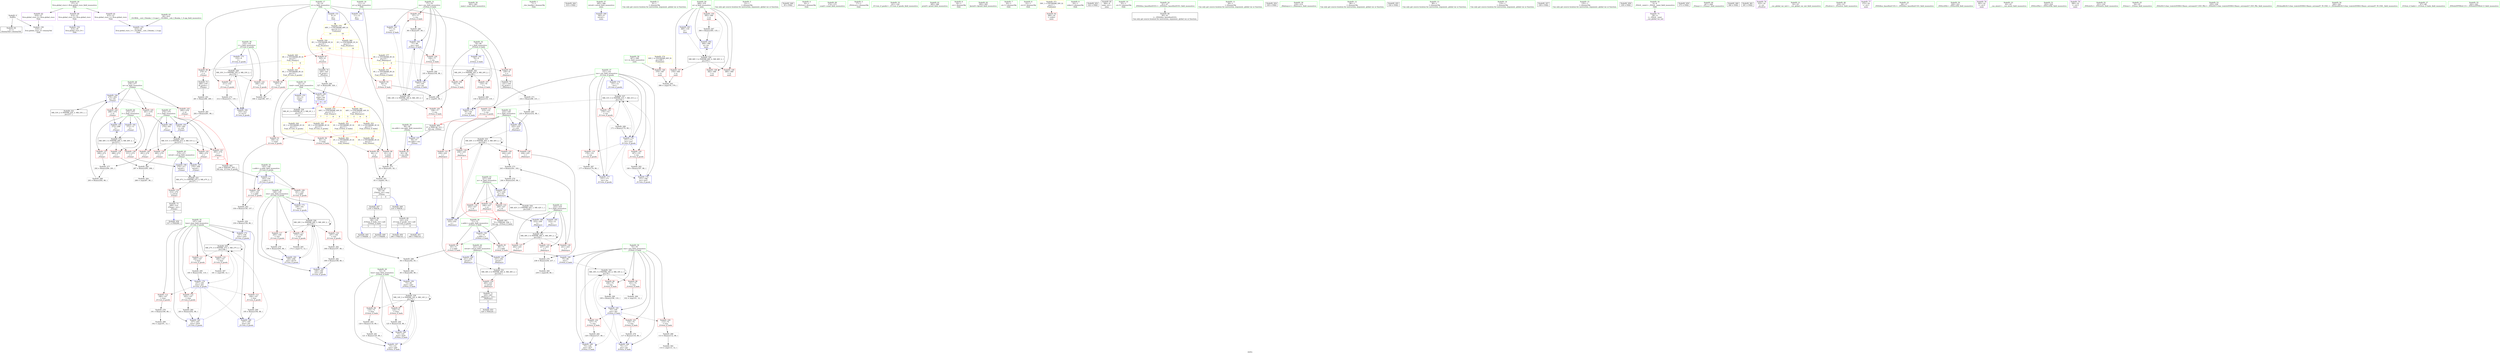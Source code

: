 digraph "SVFG" {
	label="SVFG";

	Node0x5645f9f86e80 [shape=record,color=grey,label="{NodeID: 0\nNullPtr}"];
	Node0x5645f9f86e80 -> Node0x5645f9f9e780[style=solid];
	Node0x5645f9f86e80 -> Node0x5645f9fa4440[style=solid];
	Node0x5645f9fbc140 [shape=record,color=yellow,style=double,label="{NodeID: 360\n2V_1 = ENCHI(MR_2V_0)\npts\{13 \}\nFun[_Z5solvev]|{<s0>11|<s1>14}}"];
	Node0x5645f9fbc140:s0 -> Node0x5645f9fc9df0[style=dashed,color=red];
	Node0x5645f9fbc140:s1 -> Node0x5645f9fc9310[style=dashed,color=red];
	Node0x5645f9fac500 [shape=record,color=grey,label="{NodeID: 277\n292 = Binary(290, 291, )\n}"];
	Node0x5645f9fac500 -> Node0x5645f9fab780[style=solid];
	Node0x5645f9fa0410 [shape=record,color=blue,label="{NodeID: 194\n276\<--293\nm\<--shr\n_Z3mayv\n}"];
	Node0x5645f9fa0410 -> Node0x5645f9fa38c0[style=dashed];
	Node0x5645f9fa0410 -> Node0x5645f9fa3990[style=dashed];
	Node0x5645f9fa0410 -> Node0x5645f9fa3a60[style=dashed];
	Node0x5645f9fa0410 -> Node0x5645f9fbfa50[style=dashed];
	Node0x5645f9f9d450 [shape=record,color=red,label="{NodeID: 111\n184\<--147\n\<--lose\n_Z11win_if_goodx\n}"];
	Node0x5645f9f9d450 -> Node0x5645f9faf010[style=solid];
	Node0x5645f9f9b750 [shape=record,color=green,label="{NodeID: 28\n71\<--72\nx.addr\<--x.addr_field_insensitive\n_Z10win_if_badx\n}"];
	Node0x5645f9f9b750 -> Node0x5645f9fa00d0[style=solid];
	Node0x5645f9f9b750 -> Node0x5645f9fa01a0[style=solid];
	Node0x5645f9f9b750 -> Node0x5645f9fa4610[style=solid];
	Node0x5645f9faff10 [shape=record,color=grey,label="{NodeID: 305\n174 = cmp(173, 12, )\n}"];
	Node0x5645f9fa3580 [shape=record,color=red,label="{NodeID: 139\n285\<--274\n\<--r\n_Z3mayv\n}"];
	Node0x5645f9fa3580 -> Node0x5645f9fa1a40[style=solid];
	Node0x5645f9f9e010 [shape=record,color=green,label="{NodeID: 56\n362\<--363\nmain\<--main_field_insensitive\n}"];
	Node0x5645f9fc3650 [shape=record,color=black,label="{NodeID: 333\nMR_40V_3 = PHI(MR_40V_4, MR_40V_2, )\npts\{226 \}\n}"];
	Node0x5645f9fc3650 -> Node0x5645f9fa2c90[style=dashed];
	Node0x5645f9fc3650 -> Node0x5645f9fa2d60[style=dashed];
	Node0x5645f9fc3650 -> Node0x5645f9fa2e30[style=dashed];
	Node0x5645f9fc3650 -> Node0x5645f9fa2f00[style=dashed];
	Node0x5645f9fc3650 -> Node0x5645f9fa5f40[style=dashed];
	Node0x5645f9fc3650 -> Node0x5645f9fc3650[style=dashed];
	Node0x5645f9fa4d60 [shape=record,color=blue,label="{NodeID: 167\n73\<--121\nlose\<--add\n_Z10win_if_badx\n}"];
	Node0x5645f9fa4d60 -> Node0x5645f9fc5450[style=dashed];
	Node0x5645f9f9f8b0 [shape=record,color=red,label="{NodeID: 84\n167\<--8\n\<--n\n_Z11win_if_goodx\n}"];
	Node0x5645f9f9f8b0 -> Node0x5645f9faf310[style=solid];
	Node0x5645f9f85c80 [shape=record,color=green,label="{NodeID: 1\n7\<--1\n__dso_handle\<--dummyObj\nGlob }"];
	Node0x5645f9c29d80 [shape=record,color=black,label="{NodeID: 444\n319 = PHI()\n}"];
	Node0x5645f9fac680 [shape=record,color=grey,label="{NodeID: 278\n191 = Binary(190, 86, )\n}"];
	Node0x5645f9fac680 -> Node0x5645f9faf610[style=solid];
	Node0x5645f9fa04e0 [shape=record,color=blue,label="{NodeID: 195\n272\<--298\nl\<--\n_Z3mayv\n}"];
	Node0x5645f9fa04e0 -> Node0x5645f9fbf050[style=dashed];
	Node0x5645f9f9d520 [shape=record,color=red,label="{NodeID: 112\n190\<--147\n\<--lose\n_Z11win_if_goodx\n}"];
	Node0x5645f9f9d520 -> Node0x5645f9fac680[style=solid];
	Node0x5645f9f9b820 [shape=record,color=green,label="{NodeID: 29\n73\<--74\nlose\<--lose_field_insensitive\n_Z10win_if_badx\n}"];
	Node0x5645f9f9b820 -> Node0x5645f9f9c820[style=solid];
	Node0x5645f9f9b820 -> Node0x5645f9f9c8f0[style=solid];
	Node0x5645f9f9b820 -> Node0x5645f9fa46e0[style=solid];
	Node0x5645f9f9b820 -> Node0x5645f9fa4d60[style=solid];
	Node0x5645f9f9b820 -> Node0x5645f9fa4e30[style=solid];
	Node0x5645f9fb0090 [shape=record,color=grey,label="{NodeID: 306\n102 = cmp(101, 12, )\n}"];
	Node0x5645f9fa3650 [shape=record,color=red,label="{NodeID: 140\n291\<--274\n\<--r\n_Z3mayv\n}"];
	Node0x5645f9fa3650 -> Node0x5645f9fac500[style=solid];
	Node0x5645f9f9e110 [shape=record,color=green,label="{NodeID: 57\n365\<--366\nretval\<--retval_field_insensitive\nmain\n}"];
	Node0x5645f9f9e110 -> Node0x5645f9fa08f0[style=solid];
	Node0x5645f9fc3b50 [shape=record,color=black,label="{NodeID: 334\nMR_42V_2 = PHI(MR_42V_3, MR_42V_1, )\npts\{228 \}\n}"];
	Node0x5645f9fc3b50 -> Node0x5645f9fa5da0[style=dashed];
	Node0x5645f9fa4e30 [shape=record,color=blue,label="{NodeID: 168\n73\<--125\nlose\<--shr6\n_Z10win_if_badx\n}"];
	Node0x5645f9fa4e30 -> Node0x5645f9fc5450[style=dashed];
	Node0x5645f9f9f980 [shape=record,color=red,label="{NodeID: 85\n230\<--8\n\<--n\n_Z6alwaysv\n}"];
	Node0x5645f9f9f980 -> Node0x5645f9f9ecc0[style=solid];
	Node0x5645f9f99a70 [shape=record,color=green,label="{NodeID: 2\n9\<--1\n\<--dummyObj\nCan only get source location for instruction, argument, global var or function.}"];
	Node0x5645f9fe5070 [shape=record,color=black,label="{NodeID: 445\n247 = PHI(69, )\n}"];
	Node0x5645f9fbc300 [shape=record,color=yellow,style=double,label="{NodeID: 362\n2V_1 = ENCHI(MR_2V_0)\npts\{13 \}\nFun[_Z3itmx]}"];
	Node0x5645f9fbc300 -> Node0x5645f9f9fbf0[style=dashed];
	Node0x5645f9fa12c0 [shape=record,color=grey,label="{NodeID: 279\n206 = Binary(205, 86, )\n}"];
	Node0x5645f9fa12c0 -> Node0x5645f9fa5a60[style=solid];
	Node0x5645f9fa05b0 [shape=record,color=blue,label="{NodeID: 196\n274\<--301\nr\<--\n_Z3mayv\n}"];
	Node0x5645f9fa05b0 -> Node0x5645f9fbf550[style=dashed];
	Node0x5645f9f9d5f0 [shape=record,color=red,label="{NodeID: 113\n194\<--147\n\<--lose\n_Z11win_if_goodx\n}"];
	Node0x5645f9f9d5f0 -> Node0x5645f9fab900[style=solid];
	Node0x5645f9f9b8f0 [shape=record,color=green,label="{NodeID: 30\n75\<--76\nwin\<--win_field_insensitive\n_Z10win_if_badx\n}"];
	Node0x5645f9f9b8f0 -> Node0x5645f9f9c9c0[style=solid];
	Node0x5645f9f9b8f0 -> Node0x5645f9f9ca90[style=solid];
	Node0x5645f9f9b8f0 -> Node0x5645f9f9cb60[style=solid];
	Node0x5645f9f9b8f0 -> Node0x5645f9f9cc30[style=solid];
	Node0x5645f9f9b8f0 -> Node0x5645f9f9cd00[style=solid];
	Node0x5645f9f9b8f0 -> Node0x5645f9fa47b0[style=solid];
	Node0x5645f9f9b8f0 -> Node0x5645f9fa4bc0[style=solid];
	Node0x5645f9f9b8f0 -> Node0x5645f9fa4c90[style=solid];
	Node0x5645f9f9b8f0 -> Node0x5645f9fa4f00[style=solid];
	Node0x5645f9fb0210 [shape=record,color=grey,label="{NodeID: 307\n181 = cmp(180, 12, )\n}"];
	Node0x5645f9fa3720 [shape=record,color=red,label="{NodeID: 141\n305\<--274\n\<--r\n_Z3mayv\n|{<s0>8}}"];
	Node0x5645f9fa3720:s0 -> Node0x5645f9fe62f0[style=solid,color=red];
	Node0x5645f9f9e1e0 [shape=record,color=green,label="{NodeID: 58\n367\<--368\ntc\<--tc_field_insensitive\nmain\n}"];
	Node0x5645f9f9e1e0 -> Node0x5645f9fa3b30[style=solid];
	Node0x5645f9fa4f00 [shape=record,color=blue,label="{NodeID: 169\n75\<--128\nwin\<--shr7\n_Z10win_if_badx\n}"];
	Node0x5645f9fa4f00 -> Node0x5645f9fc5950[style=dashed];
	Node0x5645f9f9fa50 [shape=record,color=red,label="{NodeID: 86\n279\<--8\n\<--n\n_Z3mayv\n}"];
	Node0x5645f9f9fa50 -> Node0x5645f9f9ee60[style=solid];
	Node0x5645f9f99b00 [shape=record,color=green,label="{NodeID: 3\n12\<--1\n\<--dummyObj\nCan only get source location for instruction, argument, global var or function.}"];
	Node0x5645f9fe5140 [shape=record,color=black,label="{NodeID: 446\n39 = PHI()\n}"];
	Node0x5645f9fbc410 [shape=record,color=yellow,style=double,label="{NodeID: 363\n4V_1 = ENCHI(MR_4V_0)\npts\{15 \}\nFun[_Z3itmx]}"];
	Node0x5645f9fbc410 -> Node0x5645f9f9fcc0[style=dashed];
	Node0x5645f9fa1440 [shape=record,color=grey,label="{NodeID: 280\n203 = Binary(202, 86, )\n}"];
	Node0x5645f9fa1440 -> Node0x5645f9fa5990[style=solid];
	Node0x5645f9fa0680 [shape=record,color=blue,label="{NodeID: 197\n270\<--308\nretval\<--\n_Z3mayv\n}"];
	Node0x5645f9fa0680 -> Node0x5645f9fbff50[style=dashed];
	Node0x5645f9f9d6c0 [shape=record,color=red,label="{NodeID: 114\n202\<--147\n\<--lose\n_Z11win_if_goodx\n}"];
	Node0x5645f9f9d6c0 -> Node0x5645f9fa1440[style=solid];
	Node0x5645f9f9b9c0 [shape=record,color=green,label="{NodeID: 31\n77\<--78\nres\<--res_field_insensitive\n_Z10win_if_badx\n}"];
	Node0x5645f9f9b9c0 -> Node0x5645f9f9cdd0[style=solid];
	Node0x5645f9f9b9c0 -> Node0x5645f9f9cea0[style=solid];
	Node0x5645f9f9b9c0 -> Node0x5645f9f9cf70[style=solid];
	Node0x5645f9f9b9c0 -> Node0x5645f9fa4880[style=solid];
	Node0x5645f9f9b9c0 -> Node0x5645f9fa4a20[style=solid];
	Node0x5645f9f9b9c0 -> Node0x5645f9fa4af0[style=solid];
	Node0x5645f9fa37f0 [shape=record,color=red,label="{NodeID: 142\n308\<--274\n\<--r\n_Z3mayv\n}"];
	Node0x5645f9fa37f0 -> Node0x5645f9fa0680[style=solid];
	Node0x5645f9f9e2b0 [shape=record,color=green,label="{NodeID: 59\n369\<--370\nq\<--q_field_insensitive\nmain\n}"];
	Node0x5645f9f9e2b0 -> Node0x5645f9fa3c00[style=solid];
	Node0x5645f9f9e2b0 -> Node0x5645f9fa3cd0[style=solid];
	Node0x5645f9f9e2b0 -> Node0x5645f9fa3da0[style=solid];
	Node0x5645f9f9e2b0 -> Node0x5645f9fa3e70[style=solid];
	Node0x5645f9f9e2b0 -> Node0x5645f9fa09c0[style=solid];
	Node0x5645f9f9e2b0 -> Node0x5645f9fa0a90[style=solid];
	Node0x5645f9fa4fd0 [shape=record,color=blue,label="{NodeID: 170\n79\<--134\ni\<--inc9\n_Z10win_if_badx\n}"];
	Node0x5645f9fa4fd0 -> Node0x5645f9fc6350[style=dashed];
	Node0x5645f9f9fb20 [shape=record,color=red,label="{NodeID: 87\n325\<--8\n\<--n\n_Z5solvev\n}"];
	Node0x5645f9f9fb20 -> Node0x5645f9f9f000[style=solid];
	Node0x5645f9f99b90 [shape=record,color=green,label="{NodeID: 4\n16\<--1\n_ZSt3cin\<--dummyObj\nGlob }"];
	Node0x5645f9fe5210 [shape=record,color=black,label="{NodeID: 447\n139 = PHI(56, )\n}"];
	Node0x5645f9fe5210 -> Node0x5645f9f9eb20[style=solid];
	Node0x5645f9fa15c0 [shape=record,color=grey,label="{NodeID: 281\n282 = Binary(281, 86, )\n}"];
	Node0x5645f9fa15c0 -> Node0x5645f9fa0340[style=solid];
	Node0x5645f9fa0750 [shape=record,color=blue,label="{NodeID: 198\n270\<--311\nretval\<--\n_Z3mayv\n}"];
	Node0x5645f9fa0750 -> Node0x5645f9fbff50[style=dashed];
	Node0x5645f9f9d790 [shape=record,color=red,label="{NodeID: 115\n173\<--149\n\<--win\n_Z11win_if_goodx\n}"];
	Node0x5645f9f9d790 -> Node0x5645f9faff10[style=solid];
	Node0x5645f9f9ba90 [shape=record,color=green,label="{NodeID: 32\n79\<--80\ni\<--i_field_insensitive\n_Z10win_if_badx\n}"];
	Node0x5645f9f9ba90 -> Node0x5645f9f9d040[style=solid];
	Node0x5645f9f9ba90 -> Node0x5645f9f9d110[style=solid];
	Node0x5645f9f9ba90 -> Node0x5645f9fa4950[style=solid];
	Node0x5645f9f9ba90 -> Node0x5645f9fa4fd0[style=solid];
	Node0x5645f9fa38c0 [shape=record,color=red,label="{NodeID: 143\n295\<--276\n\<--m\n_Z3mayv\n|{<s0>7}}"];
	Node0x5645f9fa38c0:s0 -> Node0x5645f9fe62f0[style=solid,color=red];
	Node0x5645f9f9e380 [shape=record,color=green,label="{NodeID: 60\n374\<--375\nscanf\<--scanf_field_insensitive\n}"];
	Node0x5645f9fa50a0 [shape=record,color=blue,label="{NodeID: 171\n145\<--144\nx.addr\<--x\n_Z11win_if_goodx\n}"];
	Node0x5645f9fa50a0 -> Node0x5645f9f9d1e0[style=dashed];
	Node0x5645f9fa50a0 -> Node0x5645f9f9d2b0[style=dashed];
	Node0x5645f9f9fbf0 [shape=record,color=red,label="{NodeID: 88\n64\<--11\n\<--p\n_Z3itmx\n}"];
	Node0x5645f9f9fbf0 -> Node0x5645f9faf910[style=solid];
	Node0x5645f9f99c20 [shape=record,color=green,label="{NodeID: 5\n17\<--1\n_ZSt4cout\<--dummyObj\nGlob }"];
	Node0x5645f9fe53a0 [shape=record,color=black,label="{NodeID: 448\n216 = PHI(56, )\n}"];
	Node0x5645f9fe53a0 -> Node0x5645f9f9ebf0[style=solid];
	Node0x5645f9fbc5d0 [shape=record,color=yellow,style=double,label="{NodeID: 365\n8V_1 = ENCHI(MR_8V_0)\npts\{10 \}\nFun[_Z3mayv]|{|<s1>7|<s2>8}}"];
	Node0x5645f9fbc5d0 -> Node0x5645f9f9fa50[style=dashed];
	Node0x5645f9fbc5d0:s1 -> Node0x5645f9fc6850[style=dashed,color=red];
	Node0x5645f9fbc5d0:s2 -> Node0x5645f9fc6850[style=dashed,color=red];
	Node0x5645f9fa1740 [shape=record,color=grey,label="{NodeID: 282\n199 = Binary(198, 86, )\n}"];
	Node0x5645f9fa1740 -> Node0x5645f9fa58c0[style=solid];
	Node0x5645f9fa0820 [shape=record,color=blue,label="{NodeID: 199\n14\<--327\ntotal\<--shl\n_Z5solvev\n|{<s0>11|<s1>14|<s2>19}}"];
	Node0x5645f9fa0820:s0 -> Node0x5645f9fc9df0[style=dashed,color=red];
	Node0x5645f9fa0820:s1 -> Node0x5645f9fc9310[style=dashed,color=red];
	Node0x5645f9fa0820:s2 -> Node0x5645f9fc2250[style=dashed,color=blue];
	Node0x5645f9fa22d0 [shape=record,color=red,label="{NodeID: 116\n197\<--149\n\<--win\n_Z11win_if_goodx\n}"];
	Node0x5645f9fa22d0 -> Node0x5645f9fa18c0[style=solid];
	Node0x5645f9f9bb60 [shape=record,color=green,label="{NodeID: 33\n141\<--142\n_Z11win_if_goodx\<--_Z11win_if_goodx_field_insensitive\n}"];
	Node0x5645f9fa3990 [shape=record,color=red,label="{NodeID: 144\n298\<--276\n\<--m\n_Z3mayv\n}"];
	Node0x5645f9fa3990 -> Node0x5645f9fa04e0[style=solid];
	Node0x5645f9f9e480 [shape=record,color=green,label="{NodeID: 61\n385\<--386\nprintf\<--printf_field_insensitive\n}"];
	Node0x5645f9fa5170 [shape=record,color=blue,label="{NodeID: 172\n147\<--159\nlose\<--sub1\n_Z11win_if_goodx\n}"];
	Node0x5645f9fa5170 -> Node0x5645f9fc0e50[style=dashed];
	Node0x5645f9f9fcc0 [shape=record,color=red,label="{NodeID: 89\n61\<--14\n\<--total\n_Z3itmx\n}"];
	Node0x5645f9f9fcc0 -> Node0x5645f9fac200[style=solid];
	Node0x5645f9f9a460 [shape=record,color=green,label="{NodeID: 6\n18\<--1\n.str\<--dummyObj\nGlob }"];
	Node0x5645f9fe54e0 [shape=record,color=black,label="{NodeID: 449\n257 = PHI(69, )\n}"];
	Node0x5645f9fa18c0 [shape=record,color=grey,label="{NodeID: 283\n198 = Binary(197, 86, )\n}"];
	Node0x5645f9fa18c0 -> Node0x5645f9fa1740[style=solid];
	Node0x5645f9fa08f0 [shape=record,color=blue,label="{NodeID: 200\n365\<--9\nretval\<--\nmain\n}"];
	Node0x5645f9fa23a0 [shape=record,color=red,label="{NodeID: 117\n205\<--149\n\<--win\n_Z11win_if_goodx\n}"];
	Node0x5645f9fa23a0 -> Node0x5645f9fa12c0[style=solid];
	Node0x5645f9f9bc60 [shape=record,color=green,label="{NodeID: 34\n145\<--146\nx.addr\<--x.addr_field_insensitive\n_Z11win_if_goodx\n}"];
	Node0x5645f9f9bc60 -> Node0x5645f9f9d1e0[style=solid];
	Node0x5645f9f9bc60 -> Node0x5645f9f9d2b0[style=solid];
	Node0x5645f9f9bc60 -> Node0x5645f9fa50a0[style=solid];
	Node0x5645f9fa3a60 [shape=record,color=red,label="{NodeID: 145\n301\<--276\n\<--m\n_Z3mayv\n}"];
	Node0x5645f9fa3a60 -> Node0x5645f9fa05b0[style=solid];
	Node0x5645f9f9e580 [shape=record,color=green,label="{NodeID: 62\n392\<--393\nfprintf\<--fprintf_field_insensitive\n}"];
	Node0x5645f9fc5450 [shape=record,color=black,label="{NodeID: 339\nMR_14V_3 = PHI(MR_14V_4, MR_14V_2, )\npts\{74 \}\n}"];
	Node0x5645f9fc5450 -> Node0x5645f9f9c820[style=dashed];
	Node0x5645f9fc5450 -> Node0x5645f9f9c8f0[style=dashed];
	Node0x5645f9fc5450 -> Node0x5645f9fa4d60[style=dashed];
	Node0x5645f9fc5450 -> Node0x5645f9fa4e30[style=dashed];
	Node0x5645f9fc5450 -> Node0x5645f9fc5450[style=dashed];
	Node0x5645f9fa5240 [shape=record,color=blue,label="{NodeID: 173\n149\<--161\nwin\<--\n_Z11win_if_goodx\n}"];
	Node0x5645f9fa5240 -> Node0x5645f9fc1350[style=dashed];
	Node0x5645f9f9fd90 [shape=record,color=red,label="{NodeID: 90\n82\<--14\n\<--total\n_Z10win_if_badx\n}"];
	Node0x5645f9f9fd90 -> Node0x5645f9fa2040[style=solid];
	Node0x5645f9f9a4f0 [shape=record,color=green,label="{NodeID: 7\n20\<--1\n.str.1\<--dummyObj\nGlob }"];
	Node0x5645f9fe55f0 [shape=record,color=black,label="{NodeID: 450\n296 = PHI(143, )\n}"];
	Node0x5645f9fa1a40 [shape=record,color=grey,label="{NodeID: 284\n287 = Binary(285, 286, )\n}"];
	Node0x5645f9fa1a40 -> Node0x5645f9fafd90[style=solid];
	Node0x5645f9fa09c0 [shape=record,color=blue,label="{NodeID: 201\n369\<--135\nq\<--\nmain\n}"];
	Node0x5645f9fa09c0 -> Node0x5645f9fc2750[style=dashed];
	Node0x5645f9fa2470 [shape=record,color=red,label="{NodeID: 118\n170\<--151\n\<--res\n_Z11win_if_goodx\n}"];
	Node0x5645f9fa2470 -> Node0x5645f9fa21c0[style=solid];
	Node0x5645f9f9bd30 [shape=record,color=green,label="{NodeID: 35\n147\<--148\nlose\<--lose_field_insensitive\n_Z11win_if_goodx\n}"];
	Node0x5645f9f9bd30 -> Node0x5645f9f9d380[style=solid];
	Node0x5645f9f9bd30 -> Node0x5645f9f9d450[style=solid];
	Node0x5645f9f9bd30 -> Node0x5645f9f9d520[style=solid];
	Node0x5645f9f9bd30 -> Node0x5645f9f9d5f0[style=solid];
	Node0x5645f9f9bd30 -> Node0x5645f9f9d6c0[style=solid];
	Node0x5645f9f9bd30 -> Node0x5645f9fa5170[style=solid];
	Node0x5645f9f9bd30 -> Node0x5645f9fa5650[style=solid];
	Node0x5645f9f9bd30 -> Node0x5645f9fa57f0[style=solid];
	Node0x5645f9f9bd30 -> Node0x5645f9fa5990[style=solid];
	Node0x5645f9fa3b30 [shape=record,color=red,label="{NodeID: 146\n379\<--367\n\<--tc\nmain\n}"];
	Node0x5645f9fa3b30 -> Node0x5645f9fafc10[style=solid];
	Node0x5645f9f9e680 [shape=record,color=green,label="{NodeID: 63\n29\<--410\n_GLOBAL__sub_I_Romka_1_0.cpp\<--_GLOBAL__sub_I_Romka_1_0.cpp_field_insensitive\n}"];
	Node0x5645f9f9e680 -> Node0x5645f9fa4340[style=solid];
	Node0x5645f9fc5950 [shape=record,color=black,label="{NodeID: 340\nMR_16V_3 = PHI(MR_16V_4, MR_16V_2, )\npts\{76 \}\n}"];
	Node0x5645f9fc5950 -> Node0x5645f9f9c9c0[style=dashed];
	Node0x5645f9fc5950 -> Node0x5645f9f9ca90[style=dashed];
	Node0x5645f9fc5950 -> Node0x5645f9fa4bc0[style=dashed];
	Node0x5645f9fc5950 -> Node0x5645f9fc5950[style=dashed];
	Node0x5645f9fa5310 [shape=record,color=blue,label="{NodeID: 174\n151\<--12\nres\<--\n_Z11win_if_goodx\n}"];
	Node0x5645f9fa5310 -> Node0x5645f9fc1850[style=dashed];
	Node0x5645f9f9fe60 [shape=record,color=red,label="{NodeID: 91\n156\<--14\n\<--total\n_Z11win_if_goodx\n}"];
	Node0x5645f9f9fe60 -> Node0x5645f9faae80[style=solid];
	Node0x5645f9f9a580 [shape=record,color=green,label="{NodeID: 8\n22\<--1\n.str.2\<--dummyObj\nGlob }"];
	Node0x5645f9fe5860 [shape=record,color=black,label="{NodeID: 451\n306 = PHI(143, )\n}"];
	Node0x5645f9fa1bc0 [shape=record,color=grey,label="{NodeID: 285\n233 = Binary(232, 86, )\n}"];
	Node0x5645f9fa1bc0 -> Node0x5645f9fa5cd0[style=solid];
	Node0x5645f9fa0a90 [shape=record,color=blue,label="{NodeID: 202\n369\<--396\nq\<--inc\nmain\n}"];
	Node0x5645f9fa0a90 -> Node0x5645f9fc2750[style=dashed];
	Node0x5645f9fa2540 [shape=record,color=red,label="{NodeID: 119\n176\<--151\n\<--res\n_Z11win_if_goodx\n}"];
	Node0x5645f9fa2540 -> Node0x5645f9fa1ec0[style=solid];
	Node0x5645f9f9be00 [shape=record,color=green,label="{NodeID: 36\n149\<--150\nwin\<--win_field_insensitive\n_Z11win_if_goodx\n}"];
	Node0x5645f9f9be00 -> Node0x5645f9f9d790[style=solid];
	Node0x5645f9f9be00 -> Node0x5645f9fa22d0[style=solid];
	Node0x5645f9f9be00 -> Node0x5645f9fa23a0[style=solid];
	Node0x5645f9f9be00 -> Node0x5645f9fa5240[style=solid];
	Node0x5645f9f9be00 -> Node0x5645f9fa58c0[style=solid];
	Node0x5645f9f9be00 -> Node0x5645f9fa5a60[style=solid];
	Node0x5645f9fa3c00 [shape=record,color=red,label="{NodeID: 147\n378\<--369\n\<--q\nmain\n}"];
	Node0x5645f9fa3c00 -> Node0x5645f9fafc10[style=solid];
	Node0x5645f9f9e780 [shape=record,color=black,label="{NodeID: 64\n2\<--3\ndummyVal\<--dummyVal\n}"];
	Node0x5645f9fc5e50 [shape=record,color=black,label="{NodeID: 341\nMR_18V_3 = PHI(MR_18V_6, MR_18V_2, )\npts\{78 \}\n}"];
	Node0x5645f9fc5e50 -> Node0x5645f9f9cdd0[style=dashed];
	Node0x5645f9fc5e50 -> Node0x5645f9f9cf70[style=dashed];
	Node0x5645f9fc5e50 -> Node0x5645f9fa4a20[style=dashed];
	Node0x5645f9fa53e0 [shape=record,color=blue,label="{NodeID: 175\n153\<--9\ni\<--\n_Z11win_if_goodx\n}"];
	Node0x5645f9fa53e0 -> Node0x5645f9fc1d50[style=dashed];
	Node0x5645f9f9ff30 [shape=record,color=red,label="{NodeID: 92\n388\<--24\n\<--stderr\nmain\n}"];
	Node0x5645f9f9a610 [shape=record,color=green,label="{NodeID: 9\n24\<--1\nstderr\<--dummyObj\nGlob }"];
	Node0x5645f9fe5930 [shape=record,color=black,label="{NodeID: 452\n322 = PHI()\n}"];
	Node0x5645f9fa1d40 [shape=record,color=grey,label="{NodeID: 286\n113 = Binary(112, 86, )\n}"];
	Node0x5645f9fa1d40 -> Node0x5645f9fafa90[style=solid];
	Node0x5645f9fa2610 [shape=record,color=red,label="{NodeID: 120\n187\<--151\n\<--res\n_Z11win_if_goodx\n}"];
	Node0x5645f9fa2610 -> Node0x5645f9faed10[style=solid];
	Node0x5645f9f9bed0 [shape=record,color=green,label="{NodeID: 37\n151\<--152\nres\<--res_field_insensitive\n_Z11win_if_goodx\n}"];
	Node0x5645f9f9bed0 -> Node0x5645f9fa2470[style=solid];
	Node0x5645f9f9bed0 -> Node0x5645f9fa2540[style=solid];
	Node0x5645f9f9bed0 -> Node0x5645f9fa2610[style=solid];
	Node0x5645f9f9bed0 -> Node0x5645f9fa26e0[style=solid];
	Node0x5645f9f9bed0 -> Node0x5645f9fa5310[style=solid];
	Node0x5645f9f9bed0 -> Node0x5645f9fa54b0[style=solid];
	Node0x5645f9f9bed0 -> Node0x5645f9fa5580[style=solid];
	Node0x5645f9f9bed0 -> Node0x5645f9fa5720[style=solid];
	Node0x5645f9fa3cd0 [shape=record,color=red,label="{NodeID: 148\n382\<--369\n\<--q\nmain\n}"];
	Node0x5645f9f9e880 [shape=record,color=black,label="{NodeID: 65\n364\<--9\nmain_ret\<--\nmain\n}"];
	Node0x5645f9fc6350 [shape=record,color=black,label="{NodeID: 342\nMR_20V_3 = PHI(MR_20V_4, MR_20V_2, )\npts\{80 \}\n}"];
	Node0x5645f9fc6350 -> Node0x5645f9f9d040[style=dashed];
	Node0x5645f9fc6350 -> Node0x5645f9f9d110[style=dashed];
	Node0x5645f9fc6350 -> Node0x5645f9fa4fd0[style=dashed];
	Node0x5645f9faaa00 [shape=record,color=grey,label="{NodeID: 259\n159 = Binary(158, 86, )\n}"];
	Node0x5645f9faaa00 -> Node0x5645f9fa5170[style=solid];
	Node0x5645f9fa54b0 [shape=record,color=blue,label="{NodeID: 176\n151\<--171\nres\<--mul\n_Z11win_if_goodx\n}"];
	Node0x5645f9fa54b0 -> Node0x5645f9fa2540[style=dashed];
	Node0x5645f9fa54b0 -> Node0x5645f9fa2610[style=dashed];
	Node0x5645f9fa54b0 -> Node0x5645f9fa5580[style=dashed];
	Node0x5645f9fa54b0 -> Node0x5645f9fa5720[style=dashed];
	Node0x5645f9fa54b0 -> Node0x5645f9fc1850[style=dashed];
	Node0x5645f9fa0000 [shape=record,color=red,label="{NodeID: 93\n62\<--58\n\<--res.addr\n_Z3itmx\n}"];
	Node0x5645f9fa0000 -> Node0x5645f9fac200[style=solid];
	Node0x5645f9f9a6a0 [shape=record,color=green,label="{NodeID: 10\n25\<--1\n.str.3\<--dummyObj\nGlob }"];
	Node0x5645f9fe5a00 [shape=record,color=black,label="{NodeID: 453\n329 = PHI(220, )\n}"];
	Node0x5645f9fc9310 [shape=record,color=yellow,style=double,label="{NodeID: 370\n44V_1 = ENCHI(MR_44V_0)\npts\{13 15 \}\nFun[_Z3mayv]|{<s0>7|<s1>7|<s2>8|<s3>8}}"];
	Node0x5645f9fc9310:s0 -> Node0x5645f9fc7370[style=dashed,color=red];
	Node0x5645f9fc9310:s1 -> Node0x5645f9fc7450[style=dashed,color=red];
	Node0x5645f9fc9310:s2 -> Node0x5645f9fc7370[style=dashed,color=red];
	Node0x5645f9fc9310:s3 -> Node0x5645f9fc7450[style=dashed,color=red];
	Node0x5645f9fa1ec0 [shape=record,color=grey,label="{NodeID: 287\n177 = Binary(176, 86, )\n}"];
	Node0x5645f9fa1ec0 -> Node0x5645f9fa5580[style=solid];
	Node0x5645f9fa26e0 [shape=record,color=red,label="{NodeID: 121\n215\<--151\n\<--res\n_Z11win_if_goodx\n|{<s0>4}}"];
	Node0x5645f9fa26e0:s0 -> Node0x5645f9fe6770[style=solid,color=red];
	Node0x5645f9f9bfa0 [shape=record,color=green,label="{NodeID: 38\n153\<--154\ni\<--i_field_insensitive\n_Z11win_if_goodx\n}"];
	Node0x5645f9f9bfa0 -> Node0x5645f9fa27b0[style=solid];
	Node0x5645f9f9bfa0 -> Node0x5645f9fa2880[style=solid];
	Node0x5645f9f9bfa0 -> Node0x5645f9fa53e0[style=solid];
	Node0x5645f9f9bfa0 -> Node0x5645f9fa5b30[style=solid];
	Node0x5645f9fa3da0 [shape=record,color=red,label="{NodeID: 149\n389\<--369\n\<--q\nmain\n}"];
	Node0x5645f9f9e950 [shape=record,color=black,label="{NodeID: 66\n40\<--41\n\<--_ZNSt8ios_base4InitD1Ev\nCan only get source location for instruction, argument, global var or function.}"];
	Node0x5645f9fc6850 [shape=record,color=yellow,style=double,label="{NodeID: 343\n8V_1 = ENCHI(MR_8V_0)\npts\{10 \}\nFun[_Z11win_if_goodx]}"];
	Node0x5645f9fc6850 -> Node0x5645f9f9f8b0[style=dashed];
	Node0x5645f9faab80 [shape=record,color=grey,label="{NodeID: 260\n327 = Binary(86, 326, )\n}"];
	Node0x5645f9faab80 -> Node0x5645f9fa0820[style=solid];
	Node0x5645f9fa5580 [shape=record,color=blue,label="{NodeID: 177\n151\<--177\nres\<--inc\n_Z11win_if_goodx\n}"];
	Node0x5645f9fa5580 -> Node0x5645f9fc1850[style=dashed];
	Node0x5645f9fa00d0 [shape=record,color=red,label="{NodeID: 94\n83\<--71\n\<--x.addr\n_Z10win_if_badx\n}"];
	Node0x5645f9fa00d0 -> Node0x5645f9fa2040[style=solid];
	Node0x5645f9f9a730 [shape=record,color=green,label="{NodeID: 11\n28\<--1\n\<--dummyObj\nCan only get source location for instruction, argument, global var or function.}"];
	Node0x5645f9fe5ba0 [shape=record,color=black,label="{NodeID: 454\n330 = PHI()\n}"];
	Node0x5645f9fc93f0 [shape=record,color=yellow,style=double,label="{NodeID: 371\n59V_1 = ENCHI(MR_59V_0)\npts\{1 \}\nFun[main]}"];
	Node0x5645f9fc93f0 -> Node0x5645f9f9ff30[style=dashed];
	Node0x5645f9fa2040 [shape=record,color=grey,label="{NodeID: 288\n84 = Binary(82, 83, )\n}"];
	Node0x5645f9fa2040 -> Node0x5645f9faeb90[style=solid];
	Node0x5645f9fa27b0 [shape=record,color=red,label="{NodeID: 122\n166\<--153\n\<--i\n_Z11win_if_goodx\n}"];
	Node0x5645f9fa27b0 -> Node0x5645f9faf310[style=solid];
	Node0x5645f9f9c070 [shape=record,color=green,label="{NodeID: 39\n218\<--219\n_Z6alwaysv\<--_Z6alwaysv_field_insensitive\n}"];
	Node0x5645f9fa3e70 [shape=record,color=red,label="{NodeID: 150\n395\<--369\n\<--q\nmain\n}"];
	Node0x5645f9fa3e70 -> Node0x5645f9fab600[style=solid];
	Node0x5645f9f9ea50 [shape=record,color=black,label="{NodeID: 67\n56\<--65\n_Z3itmx_ret\<--cmp\n_Z3itmx\n|{<s0>3|<s1>4}}"];
	Node0x5645f9f9ea50:s0 -> Node0x5645f9fe5210[style=solid,color=blue];
	Node0x5645f9f9ea50:s1 -> Node0x5645f9fe53a0[style=solid,color=blue];
	Node0x5645f9fc7370 [shape=record,color=yellow,style=double,label="{NodeID: 344\n2V_1 = ENCHI(MR_2V_0)\npts\{13 \}\nFun[_Z11win_if_goodx]|{<s0>4}}"];
	Node0x5645f9fc7370:s0 -> Node0x5645f9fbc300[style=dashed,color=red];
	Node0x5645f9faad00 [shape=record,color=grey,label="{NodeID: 261\n121 = Binary(120, 86, )\n}"];
	Node0x5645f9faad00 -> Node0x5645f9fa4d60[style=solid];
	Node0x5645f9fa5650 [shape=record,color=blue,label="{NodeID: 178\n147\<--185\nlose\<--dec\n_Z11win_if_goodx\n}"];
	Node0x5645f9fa5650 -> Node0x5645f9f9d520[style=dashed];
	Node0x5645f9fa5650 -> Node0x5645f9f9d5f0[style=dashed];
	Node0x5645f9fa5650 -> Node0x5645f9f9d6c0[style=dashed];
	Node0x5645f9fa5650 -> Node0x5645f9fa57f0[style=dashed];
	Node0x5645f9fa5650 -> Node0x5645f9fa5990[style=dashed];
	Node0x5645f9fa01a0 [shape=record,color=red,label="{NodeID: 95\n88\<--71\n\<--x.addr\n_Z10win_if_badx\n}"];
	Node0x5645f9fa01a0 -> Node0x5645f9fa47b0[style=solid];
	Node0x5645f9f9a7c0 [shape=record,color=green,label="{NodeID: 12\n86\<--1\n\<--dummyObj\nCan only get source location for instruction, argument, global var or function.}"];
	Node0x5645f9fe5c70 [shape=record,color=black,label="{NodeID: 455\n334 = PHI()\n}"];
	Node0x5645f9fa21c0 [shape=record,color=grey,label="{NodeID: 289\n171 = Binary(170, 99, )\n}"];
	Node0x5645f9fa21c0 -> Node0x5645f9fa54b0[style=solid];
	Node0x5645f9fa2880 [shape=record,color=red,label="{NodeID: 123\n211\<--153\n\<--i\n_Z11win_if_goodx\n}"];
	Node0x5645f9fa2880 -> Node0x5645f9fabd80[style=solid];
	Node0x5645f9f9c170 [shape=record,color=green,label="{NodeID: 40\n221\<--222\nretval\<--retval_field_insensitive\n_Z6alwaysv\n}"];
	Node0x5645f9f9c170 -> Node0x5645f9fa2950[style=solid];
	Node0x5645f9f9c170 -> Node0x5645f9fa6010[style=solid];
	Node0x5645f9f9c170 -> Node0x5645f9fa60e0[style=solid];
	Node0x5645f9fa3f40 [shape=record,color=blue,label="{NodeID: 151\n8\<--9\nn\<--\nGlob }"];
	Node0x5645f9fa3f40 -> Node0x5645f9fc9880[style=dashed];
	Node0x5645f9f9eb20 [shape=record,color=black,label="{NodeID: 68\n69\<--139\n_Z10win_if_badx_ret\<--call\n_Z10win_if_badx\n|{<s0>5|<s1>6}}"];
	Node0x5645f9f9eb20:s0 -> Node0x5645f9fe5070[style=solid,color=blue];
	Node0x5645f9f9eb20:s1 -> Node0x5645f9fe54e0[style=solid,color=blue];
	Node0x5645f9fc7450 [shape=record,color=yellow,style=double,label="{NodeID: 345\n4V_1 = ENCHI(MR_4V_0)\npts\{15 \}\nFun[_Z11win_if_goodx]|{|<s1>4}}"];
	Node0x5645f9fc7450 -> Node0x5645f9f9fe60[style=dashed];
	Node0x5645f9fc7450:s1 -> Node0x5645f9fbc410[style=dashed,color=red];
	Node0x5645f9faae80 [shape=record,color=grey,label="{NodeID: 262\n158 = Binary(156, 157, )\n}"];
	Node0x5645f9faae80 -> Node0x5645f9faaa00[style=solid];
	Node0x5645f9fa5720 [shape=record,color=blue,label="{NodeID: 179\n151\<--188\nres\<--inc5\n_Z11win_if_goodx\n}"];
	Node0x5645f9fa5720 -> Node0x5645f9fc1850[style=dashed];
	Node0x5645f9f9c820 [shape=record,color=red,label="{NodeID: 96\n119\<--73\n\<--lose\n_Z10win_if_badx\n}"];
	Node0x5645f9f9c820 -> Node0x5645f9fab000[style=solid];
	Node0x5645f9f9a880 [shape=record,color=green,label="{NodeID: 13\n99\<--1\n\<--dummyObj\nCan only get source location for instruction, argument, global var or function.}"];
	Node0x5645f9fe5d40 [shape=record,color=black,label="{NodeID: 456\n337 = PHI(269, )\n}"];
	Node0x5645f9fae890 [shape=record,color=grey,label="{NodeID: 290\n109 = Binary(108, 110, )\n}"];
	Node0x5645f9fae890 -> Node0x5645f9fa4bc0[style=solid];
	Node0x5645f9fa2950 [shape=record,color=red,label="{NodeID: 124\n265\<--221\n\<--retval\n_Z6alwaysv\n}"];
	Node0x5645f9fa2950 -> Node0x5645f9f9ed90[style=solid];
	Node0x5645f9f9c240 [shape=record,color=green,label="{NodeID: 41\n223\<--224\nl\<--l_field_insensitive\n_Z6alwaysv\n}"];
	Node0x5645f9f9c240 -> Node0x5645f9fa2a20[style=solid];
	Node0x5645f9f9c240 -> Node0x5645f9fa2af0[style=solid];
	Node0x5645f9f9c240 -> Node0x5645f9fa2bc0[style=solid];
	Node0x5645f9f9c240 -> Node0x5645f9fa5c00[style=solid];
	Node0x5645f9f9c240 -> Node0x5645f9fa5e70[style=solid];
	Node0x5645f9fa4040 [shape=record,color=blue,label="{NodeID: 152\n11\<--12\np\<--\nGlob }"];
	Node0x5645f9fa4040 -> Node0x5645f9fc9880[style=dashed];
	Node0x5645f9f9ebf0 [shape=record,color=black,label="{NodeID: 69\n143\<--216\n_Z11win_if_goodx_ret\<--call\n_Z11win_if_goodx\n|{<s0>7|<s1>8}}"];
	Node0x5645f9f9ebf0:s0 -> Node0x5645f9fe55f0[style=solid,color=blue];
	Node0x5645f9f9ebf0:s1 -> Node0x5645f9fe5860[style=solid,color=blue];
	Node0x5645f9fab000 [shape=record,color=grey,label="{NodeID: 263\n120 = Binary(119, 86, )\n}"];
	Node0x5645f9fab000 -> Node0x5645f9faad00[style=solid];
	Node0x5645f9fa57f0 [shape=record,color=blue,label="{NodeID: 180\n147\<--195\nlose\<--shr\n_Z11win_if_goodx\n}"];
	Node0x5645f9fa57f0 -> Node0x5645f9fc0e50[style=dashed];
	Node0x5645f9f9c8f0 [shape=record,color=red,label="{NodeID: 97\n124\<--73\n\<--lose\n_Z10win_if_badx\n}"];
	Node0x5645f9f9c8f0 -> Node0x5645f9fab180[style=solid];
	Node0x5645f9f9a980 [shape=record,color=green,label="{NodeID: 14\n110\<--1\n\<--dummyObj\nCan only get source location for instruction, argument, global var or function.}"];
	Node0x5645f9fe5ee0 [shape=record,color=black,label="{NodeID: 457\n338 = PHI()\n}"];
	Node0x5645f9fc96c0 [shape=record,color=yellow,style=double,label="{NodeID: 374\n64V_1 = ENCHI(MR_64V_0)\npts\{368 \}\nFun[main]}"];
	Node0x5645f9fc96c0 -> Node0x5645f9fa3b30[style=dashed];
	Node0x5645f9faea10 [shape=record,color=grey,label="{NodeID: 291\n281 = Binary(86, 280, )\n}"];
	Node0x5645f9faea10 -> Node0x5645f9fa15c0[style=solid];
	Node0x5645f9fa2a20 [shape=record,color=red,label="{NodeID: 125\n237\<--223\n\<--l\n_Z6alwaysv\n}"];
	Node0x5645f9fa2a20 -> Node0x5645f9faba80[style=solid];
	Node0x5645f9f9c310 [shape=record,color=green,label="{NodeID: 42\n225\<--226\nr\<--r_field_insensitive\n_Z6alwaysv\n}"];
	Node0x5645f9f9c310 -> Node0x5645f9fa2c90[style=solid];
	Node0x5645f9f9c310 -> Node0x5645f9fa2d60[style=solid];
	Node0x5645f9f9c310 -> Node0x5645f9fa2e30[style=solid];
	Node0x5645f9f9c310 -> Node0x5645f9fa2f00[style=solid];
	Node0x5645f9f9c310 -> Node0x5645f9fa5cd0[style=solid];
	Node0x5645f9f9c310 -> Node0x5645f9fa5f40[style=solid];
	Node0x5645f9fbf050 [shape=record,color=black,label="{NodeID: 319\nMR_49V_3 = PHI(MR_49V_5, MR_49V_2, )\npts\{273 \}\n}"];
	Node0x5645f9fbf050 -> Node0x5645f9fa3310[style=dashed];
	Node0x5645f9fbf050 -> Node0x5645f9fa33e0[style=dashed];
	Node0x5645f9fbf050 -> Node0x5645f9fa34b0[style=dashed];
	Node0x5645f9fbf050 -> Node0x5645f9fa04e0[style=dashed];
	Node0x5645f9fbf050 -> Node0x5645f9fbf050[style=dashed];
	Node0x5645f9fa4140 [shape=record,color=blue,label="{NodeID: 153\n14\<--12\ntotal\<--\nGlob }"];
	Node0x5645f9fa4140 -> Node0x5645f9fc2250[style=dashed];
	Node0x5645f9f9ecc0 [shape=record,color=black,label="{NodeID: 70\n231\<--230\nsh_prom\<--\n_Z6alwaysv\n}"];
	Node0x5645f9f9ecc0 -> Node0x5645f9fabc00[style=solid];
	Node0x5645f9fab180 [shape=record,color=grey,label="{NodeID: 264\n125 = Binary(124, 86, )\n}"];
	Node0x5645f9fab180 -> Node0x5645f9fa4e30[style=solid];
	Node0x5645f9fa58c0 [shape=record,color=blue,label="{NodeID: 181\n149\<--199\nwin\<--add\n_Z11win_if_goodx\n}"];
	Node0x5645f9fa58c0 -> Node0x5645f9fc1350[style=dashed];
	Node0x5645f9f9c9c0 [shape=record,color=red,label="{NodeID: 98\n101\<--75\n\<--win\n_Z10win_if_badx\n}"];
	Node0x5645f9f9c9c0 -> Node0x5645f9fb0090[style=solid];
	Node0x5645f9f9aa80 [shape=record,color=green,label="{NodeID: 15\n135\<--1\n\<--dummyObj\nCan only get source location for instruction, argument, global var or function.}"];
	Node0x5645f9fe5fb0 [shape=record,color=black,label="{NodeID: 458\n339 = PHI()\n}"];
	Node0x5645f9faeb90 [shape=record,color=grey,label="{NodeID: 292\n85 = Binary(84, 86, )\n}"];
	Node0x5645f9faeb90 -> Node0x5645f9fa46e0[style=solid];
	Node0x5645f9fa2af0 [shape=record,color=red,label="{NodeID: 126\n241\<--223\n\<--l\n_Z6alwaysv\n}"];
	Node0x5645f9fa2af0 -> Node0x5645f9fabf00[style=solid];
	Node0x5645f9f9c3e0 [shape=record,color=green,label="{NodeID: 43\n227\<--228\nm\<--m_field_insensitive\n_Z6alwaysv\n}"];
	Node0x5645f9f9c3e0 -> Node0x5645f9fa2fd0[style=solid];
	Node0x5645f9f9c3e0 -> Node0x5645f9fa30a0[style=solid];
	Node0x5645f9f9c3e0 -> Node0x5645f9fa3170[style=solid];
	Node0x5645f9f9c3e0 -> Node0x5645f9fa5da0[style=solid];
	Node0x5645f9fbf550 [shape=record,color=black,label="{NodeID: 320\nMR_51V_3 = PHI(MR_51V_4, MR_51V_2, )\npts\{275 \}\n}"];
	Node0x5645f9fbf550 -> Node0x5645f9fa3580[style=dashed];
	Node0x5645f9fbf550 -> Node0x5645f9fa3650[style=dashed];
	Node0x5645f9fbf550 -> Node0x5645f9fa3720[style=dashed];
	Node0x5645f9fbf550 -> Node0x5645f9fa37f0[style=dashed];
	Node0x5645f9fbf550 -> Node0x5645f9fa05b0[style=dashed];
	Node0x5645f9fbf550 -> Node0x5645f9fbf550[style=dashed];
	Node0x5645f9fa4240 [shape=record,color=blue,label="{NodeID: 154\n414\<--28\nllvm.global_ctors_0\<--\nGlob }"];
	Node0x5645f9f9ed90 [shape=record,color=black,label="{NodeID: 71\n220\<--265\n_Z6alwaysv_ret\<--\n_Z6alwaysv\n|{<s0>11}}"];
	Node0x5645f9f9ed90:s0 -> Node0x5645f9fe5a00[style=solid,color=blue];
	Node0x5645f9fab300 [shape=record,color=grey,label="{NodeID: 265\n128 = Binary(127, 86, )\n}"];
	Node0x5645f9fab300 -> Node0x5645f9fa4f00[style=solid];
	Node0x5645f9fa5990 [shape=record,color=blue,label="{NodeID: 182\n147\<--203\nlose\<--shr9\n_Z11win_if_goodx\n}"];
	Node0x5645f9fa5990 -> Node0x5645f9fc0e50[style=dashed];
	Node0x5645f9f9ca90 [shape=record,color=red,label="{NodeID: 99\n108\<--75\n\<--win\n_Z10win_if_badx\n}"];
	Node0x5645f9f9ca90 -> Node0x5645f9fae890[style=solid];
	Node0x5645f9f9ab80 [shape=record,color=green,label="{NodeID: 16\n4\<--6\n_ZStL8__ioinit\<--_ZStL8__ioinit_field_insensitive\nGlob }"];
	Node0x5645f9f9ab80 -> Node0x5645f9f9f0d0[style=solid];
	Node0x5645f9fe6080 [shape=record,color=black,label="{NodeID: 459\n373 = PHI()\n}"];
	Node0x5645f9fc9880 [shape=record,color=yellow,style=double,label="{NodeID: 376\n68V_1 = ENCHI(MR_68V_0)\npts\{10 13 \}\nFun[main]|{<s0>19|<s1>19}}"];
	Node0x5645f9fc9880:s0 -> Node0x5645f9fbc030[style=dashed,color=red];
	Node0x5645f9fc9880:s1 -> Node0x5645f9fbc140[style=dashed,color=red];
	Node0x5645f9faed10 [shape=record,color=grey,label="{NodeID: 293\n188 = Binary(187, 86, )\n}"];
	Node0x5645f9faed10 -> Node0x5645f9fa5720[style=solid];
	Node0x5645f9fa2bc0 [shape=record,color=red,label="{NodeID: 127\n262\<--223\n\<--l\n_Z6alwaysv\n}"];
	Node0x5645f9fa2bc0 -> Node0x5645f9fa60e0[style=solid];
	Node0x5645f9f9c4b0 [shape=record,color=green,label="{NodeID: 44\n267\<--268\n_Z3mayv\<--_Z3mayv_field_insensitive\n}"];
	Node0x5645f9fbfa50 [shape=record,color=black,label="{NodeID: 321\nMR_53V_2 = PHI(MR_53V_3, MR_53V_1, )\npts\{277 \}\n}"];
	Node0x5645f9fbfa50 -> Node0x5645f9fa0410[style=dashed];
	Node0x5645f9fa4340 [shape=record,color=blue,label="{NodeID: 155\n415\<--29\nllvm.global_ctors_1\<--_GLOBAL__sub_I_Romka_1_0.cpp\nGlob }"];
	Node0x5645f9f9ee60 [shape=record,color=black,label="{NodeID: 72\n280\<--279\nsh_prom\<--\n_Z3mayv\n}"];
	Node0x5645f9f9ee60 -> Node0x5645f9faea10[style=solid];
	Node0x5645f9fab480 [shape=record,color=grey,label="{NodeID: 266\n134 = Binary(133, 135, )\n}"];
	Node0x5645f9fab480 -> Node0x5645f9fa4fd0[style=solid];
	Node0x5645f9fa5a60 [shape=record,color=blue,label="{NodeID: 183\n149\<--206\nwin\<--shr10\n_Z11win_if_goodx\n}"];
	Node0x5645f9fa5a60 -> Node0x5645f9fc1350[style=dashed];
	Node0x5645f9f9cb60 [shape=record,color=red,label="{NodeID: 100\n112\<--75\n\<--win\n_Z10win_if_badx\n}"];
	Node0x5645f9f9cb60 -> Node0x5645f9fa1d40[style=solid];
	Node0x5645f9f9ac80 [shape=record,color=green,label="{NodeID: 17\n8\<--10\nn\<--n_field_insensitive\nGlob }"];
	Node0x5645f9f9ac80 -> Node0x5645f9f9f7e0[style=solid];
	Node0x5645f9f9ac80 -> Node0x5645f9f9f8b0[style=solid];
	Node0x5645f9f9ac80 -> Node0x5645f9f9f980[style=solid];
	Node0x5645f9f9ac80 -> Node0x5645f9f9fa50[style=solid];
	Node0x5645f9f9ac80 -> Node0x5645f9f9fb20[style=solid];
	Node0x5645f9f9ac80 -> Node0x5645f9fa3f40[style=solid];
	Node0x5645f9fe6150 [shape=record,color=black,label="{NodeID: 460\n384 = PHI()\n}"];
	Node0x5645f9fc9960 [shape=record,color=yellow,style=double,label="{NodeID: 377\n8V_1 = ENCHI(MR_8V_0)\npts\{10 \}\nFun[_Z6alwaysv]|{|<s1>5|<s2>6}}"];
	Node0x5645f9fc9960 -> Node0x5645f9f9f980[style=dashed];
	Node0x5645f9fc9960:s1 -> Node0x5645f9fc7990[style=dashed,color=red];
	Node0x5645f9fc9960:s2 -> Node0x5645f9fc7990[style=dashed,color=red];
	Node0x5645f9faee90 [shape=record,color=grey,label="{NodeID: 294\n105 = Binary(104, 86, )\n}"];
	Node0x5645f9faee90 -> Node0x5645f9fa4af0[style=solid];
	Node0x5645f9fa2c90 [shape=record,color=red,label="{NodeID: 128\n236\<--225\n\<--r\n_Z6alwaysv\n}"];
	Node0x5645f9fa2c90 -> Node0x5645f9faba80[style=solid];
	Node0x5645f9f9c5b0 [shape=record,color=green,label="{NodeID: 45\n270\<--271\nretval\<--retval_field_insensitive\n_Z3mayv\n}"];
	Node0x5645f9f9c5b0 -> Node0x5645f9fa3240[style=solid];
	Node0x5645f9f9c5b0 -> Node0x5645f9fa0680[style=solid];
	Node0x5645f9f9c5b0 -> Node0x5645f9fa0750[style=solid];
	Node0x5645f9fbff50 [shape=record,color=black,label="{NodeID: 322\nMR_47V_3 = PHI(MR_47V_4, MR_47V_2, )\npts\{271 \}\n}"];
	Node0x5645f9fbff50 -> Node0x5645f9fa3240[style=dashed];
	Node0x5645f9fa4440 [shape=record,color=blue, style = dotted,label="{NodeID: 156\n416\<--3\nllvm.global_ctors_2\<--dummyVal\nGlob }"];
	Node0x5645f9f9ef30 [shape=record,color=black,label="{NodeID: 73\n269\<--314\n_Z3mayv_ret\<--\n_Z3mayv\n|{<s0>14}}"];
	Node0x5645f9f9ef30:s0 -> Node0x5645f9fe5d40[style=solid,color=blue];
	Node0x5645f9fab600 [shape=record,color=grey,label="{NodeID: 267\n396 = Binary(395, 135, )\n}"];
	Node0x5645f9fab600 -> Node0x5645f9fa0a90[style=solid];
	Node0x5645f9fa5b30 [shape=record,color=blue,label="{NodeID: 184\n153\<--212\ni\<--inc13\n_Z11win_if_goodx\n}"];
	Node0x5645f9fa5b30 -> Node0x5645f9fc1d50[style=dashed];
	Node0x5645f9f9cc30 [shape=record,color=red,label="{NodeID: 101\n116\<--75\n\<--win\n_Z10win_if_badx\n}"];
	Node0x5645f9f9cc30 -> Node0x5645f9fac380[style=solid];
	Node0x5645f9f9ad80 [shape=record,color=green,label="{NodeID: 18\n11\<--13\np\<--p_field_insensitive\nGlob }"];
	Node0x5645f9f9ad80 -> Node0x5645f9f9fbf0[style=solid];
	Node0x5645f9f9ad80 -> Node0x5645f9fa4040[style=solid];
	Node0x5645f9fe6220 [shape=record,color=black,label="{NodeID: 461\n391 = PHI()\n}"];
	Node0x5645f9faf010 [shape=record,color=grey,label="{NodeID: 295\n185 = Binary(184, 110, )\n}"];
	Node0x5645f9faf010 -> Node0x5645f9fa5650[style=solid];
	Node0x5645f9fa2d60 [shape=record,color=red,label="{NodeID: 129\n242\<--225\n\<--r\n_Z6alwaysv\n}"];
	Node0x5645f9fa2d60 -> Node0x5645f9fabf00[style=solid];
	Node0x5645f9f9c680 [shape=record,color=green,label="{NodeID: 46\n272\<--273\nl\<--l_field_insensitive\n_Z3mayv\n}"];
	Node0x5645f9f9c680 -> Node0x5645f9fa3310[style=solid];
	Node0x5645f9f9c680 -> Node0x5645f9fa33e0[style=solid];
	Node0x5645f9f9c680 -> Node0x5645f9fa34b0[style=solid];
	Node0x5645f9f9c680 -> Node0x5645f9fa0270[style=solid];
	Node0x5645f9f9c680 -> Node0x5645f9fa04e0[style=solid];
	Node0x5645f9fa4540 [shape=record,color=blue,label="{NodeID: 157\n58\<--57\nres.addr\<--res\n_Z3itmx\n}"];
	Node0x5645f9fa4540 -> Node0x5645f9fa0000[style=dashed];
	Node0x5645f9f9f000 [shape=record,color=black,label="{NodeID: 74\n326\<--325\nsh_prom\<--\n_Z5solvev\n}"];
	Node0x5645f9f9f000 -> Node0x5645f9faab80[style=solid];
	Node0x5645f9fc7990 [shape=record,color=yellow,style=double,label="{NodeID: 351\n8V_1 = ENCHI(MR_8V_0)\npts\{10 \}\nFun[_Z10win_if_badx]}"];
	Node0x5645f9fc7990 -> Node0x5645f9f9f7e0[style=dashed];
	Node0x5645f9fab780 [shape=record,color=grey,label="{NodeID: 268\n293 = Binary(292, 86, )\n}"];
	Node0x5645f9fab780 -> Node0x5645f9fa0410[style=solid];
	Node0x5645f9fa5c00 [shape=record,color=blue,label="{NodeID: 185\n223\<--12\nl\<--\n_Z6alwaysv\n}"];
	Node0x5645f9fa5c00 -> Node0x5645f9fc3150[style=dashed];
	Node0x5645f9f9cd00 [shape=record,color=red,label="{NodeID: 102\n127\<--75\n\<--win\n_Z10win_if_badx\n}"];
	Node0x5645f9f9cd00 -> Node0x5645f9fab300[style=solid];
	Node0x5645f9f9ae80 [shape=record,color=green,label="{NodeID: 19\n14\<--15\ntotal\<--total_field_insensitive\nGlob }"];
	Node0x5645f9f9ae80 -> Node0x5645f9f9fcc0[style=solid];
	Node0x5645f9f9ae80 -> Node0x5645f9f9fd90[style=solid];
	Node0x5645f9f9ae80 -> Node0x5645f9f9fe60[style=solid];
	Node0x5645f9f9ae80 -> Node0x5645f9fa4140[style=solid];
	Node0x5645f9f9ae80 -> Node0x5645f9fa0820[style=solid];
	Node0x5645f9fe62f0 [shape=record,color=black,label="{NodeID: 462\n144 = PHI(295, 305, )\n0th arg _Z11win_if_goodx }"];
	Node0x5645f9fe62f0 -> Node0x5645f9fa50a0[style=solid];
	Node0x5645f9faf190 [shape=record,color=grey,label="{NodeID: 296\n98 = Binary(97, 99, )\n}"];
	Node0x5645f9faf190 -> Node0x5645f9fa4a20[style=solid];
	Node0x5645f9fa2e30 [shape=record,color=red,label="{NodeID: 130\n256\<--225\n\<--r\n_Z6alwaysv\n|{<s0>6}}"];
	Node0x5645f9fa2e30:s0 -> Node0x5645f9fe65f0[style=solid,color=red];
	Node0x5645f9f9c750 [shape=record,color=green,label="{NodeID: 47\n274\<--275\nr\<--r_field_insensitive\n_Z3mayv\n}"];
	Node0x5645f9f9c750 -> Node0x5645f9fa3580[style=solid];
	Node0x5645f9f9c750 -> Node0x5645f9fa3650[style=solid];
	Node0x5645f9f9c750 -> Node0x5645f9fa3720[style=solid];
	Node0x5645f9f9c750 -> Node0x5645f9fa37f0[style=solid];
	Node0x5645f9f9c750 -> Node0x5645f9fa0340[style=solid];
	Node0x5645f9f9c750 -> Node0x5645f9fa05b0[style=solid];
	Node0x5645f9fa4610 [shape=record,color=blue,label="{NodeID: 158\n71\<--70\nx.addr\<--x\n_Z10win_if_badx\n}"];
	Node0x5645f9fa4610 -> Node0x5645f9fa00d0[style=dashed];
	Node0x5645f9fa4610 -> Node0x5645f9fa01a0[style=dashed];
	Node0x5645f9f9f0d0 [shape=record,color=purple,label="{NodeID: 75\n38\<--4\n\<--_ZStL8__ioinit\n__cxx_global_var_init\n}"];
	Node0x5645f9fc7aa0 [shape=record,color=yellow,style=double,label="{NodeID: 352\n2V_1 = ENCHI(MR_2V_0)\npts\{13 \}\nFun[_Z10win_if_badx]|{<s0>3}}"];
	Node0x5645f9fc7aa0:s0 -> Node0x5645f9fbc300[style=dashed,color=red];
	Node0x5645f9fab900 [shape=record,color=grey,label="{NodeID: 269\n195 = Binary(194, 86, )\n}"];
	Node0x5645f9fab900 -> Node0x5645f9fa57f0[style=solid];
	Node0x5645f9fa5cd0 [shape=record,color=blue,label="{NodeID: 186\n225\<--233\nr\<--sub\n_Z6alwaysv\n}"];
	Node0x5645f9fa5cd0 -> Node0x5645f9fc3650[style=dashed];
	Node0x5645f9f9cdd0 [shape=record,color=red,label="{NodeID: 103\n97\<--77\n\<--res\n_Z10win_if_badx\n}"];
	Node0x5645f9f9cdd0 -> Node0x5645f9faf190[style=solid];
	Node0x5645f9f9af80 [shape=record,color=green,label="{NodeID: 20\n27\<--31\nllvm.global_ctors\<--llvm.global_ctors_field_insensitive\nGlob }"];
	Node0x5645f9f9af80 -> Node0x5645f9f9f4e0[style=solid];
	Node0x5645f9f9af80 -> Node0x5645f9f9f5e0[style=solid];
	Node0x5645f9f9af80 -> Node0x5645f9f9f6e0[style=solid];
	Node0x5645f9fe65f0 [shape=record,color=black,label="{NodeID: 463\n70 = PHI(246, 256, )\n0th arg _Z10win_if_badx }"];
	Node0x5645f9fe65f0 -> Node0x5645f9fa4610[style=solid];
	Node0x5645f9faf310 [shape=record,color=grey,label="{NodeID: 297\n168 = cmp(166, 167, )\n}"];
	Node0x5645f9fa2f00 [shape=record,color=red,label="{NodeID: 131\n259\<--225\n\<--r\n_Z6alwaysv\n}"];
	Node0x5645f9fa2f00 -> Node0x5645f9fa6010[style=solid];
	Node0x5645f9f9d840 [shape=record,color=green,label="{NodeID: 48\n276\<--277\nm\<--m_field_insensitive\n_Z3mayv\n}"];
	Node0x5645f9f9d840 -> Node0x5645f9fa38c0[style=solid];
	Node0x5645f9f9d840 -> Node0x5645f9fa3990[style=solid];
	Node0x5645f9f9d840 -> Node0x5645f9fa3a60[style=solid];
	Node0x5645f9f9d840 -> Node0x5645f9fa0410[style=solid];
	Node0x5645f9fc0e50 [shape=record,color=black,label="{NodeID: 325\nMR_27V_3 = PHI(MR_27V_5, MR_27V_2, )\npts\{148 \}\n}"];
	Node0x5645f9fc0e50 -> Node0x5645f9f9d380[style=dashed];
	Node0x5645f9fc0e50 -> Node0x5645f9f9d450[style=dashed];
	Node0x5645f9fc0e50 -> Node0x5645f9fa5650[style=dashed];
	Node0x5645f9fc0e50 -> Node0x5645f9fc0e50[style=dashed];
	Node0x5645f9fa46e0 [shape=record,color=blue,label="{NodeID: 159\n73\<--85\nlose\<--sub1\n_Z10win_if_badx\n}"];
	Node0x5645f9fa46e0 -> Node0x5645f9fc5450[style=dashed];
	Node0x5645f9f9f1a0 [shape=record,color=purple,label="{NodeID: 76\n333\<--18\n\<--.str\n_Z5solvev\n}"];
	Node0x5645f9fc7b80 [shape=record,color=yellow,style=double,label="{NodeID: 353\n4V_1 = ENCHI(MR_4V_0)\npts\{15 \}\nFun[_Z10win_if_badx]|{|<s1>3}}"];
	Node0x5645f9fc7b80 -> Node0x5645f9f9fd90[style=dashed];
	Node0x5645f9fc7b80:s1 -> Node0x5645f9fbc410[style=dashed,color=red];
	Node0x5645f9faba80 [shape=record,color=grey,label="{NodeID: 270\n238 = Binary(236, 237, )\n}"];
	Node0x5645f9faba80 -> Node0x5645f9faf790[style=solid];
	Node0x5645f9fa5da0 [shape=record,color=blue,label="{NodeID: 187\n227\<--244\nm\<--shr\n_Z6alwaysv\n}"];
	Node0x5645f9fa5da0 -> Node0x5645f9fa2fd0[style=dashed];
	Node0x5645f9fa5da0 -> Node0x5645f9fa30a0[style=dashed];
	Node0x5645f9fa5da0 -> Node0x5645f9fa3170[style=dashed];
	Node0x5645f9fa5da0 -> Node0x5645f9fc3b50[style=dashed];
	Node0x5645f9f9cea0 [shape=record,color=red,label="{NodeID: 104\n104\<--77\n\<--res\n_Z10win_if_badx\n}"];
	Node0x5645f9f9cea0 -> Node0x5645f9faee90[style=solid];
	Node0x5645f9f9b080 [shape=record,color=green,label="{NodeID: 21\n32\<--33\n__cxx_global_var_init\<--__cxx_global_var_init_field_insensitive\n}"];
	Node0x5645f9fe6770 [shape=record,color=black,label="{NodeID: 464\n57 = PHI(138, 215, )\n0th arg _Z3itmx }"];
	Node0x5645f9fe6770 -> Node0x5645f9fa4540[style=solid];
	Node0x5645f9faf490 [shape=record,color=grey,label="{NodeID: 298\n95 = cmp(93, 94, )\n}"];
	Node0x5645f9fa2fd0 [shape=record,color=red,label="{NodeID: 132\n246\<--227\n\<--m\n_Z6alwaysv\n|{<s0>5}}"];
	Node0x5645f9fa2fd0:s0 -> Node0x5645f9fe65f0[style=solid,color=red];
	Node0x5645f9f9d910 [shape=record,color=green,label="{NodeID: 49\n316\<--317\n_Z5solvev\<--_Z5solvev_field_insensitive\n}"];
	Node0x5645f9fc1350 [shape=record,color=black,label="{NodeID: 326\nMR_29V_3 = PHI(MR_29V_5, MR_29V_2, )\npts\{150 \}\n}"];
	Node0x5645f9fc1350 -> Node0x5645f9f9d790[style=dashed];
	Node0x5645f9fc1350 -> Node0x5645f9fa22d0[style=dashed];
	Node0x5645f9fc1350 -> Node0x5645f9fa23a0[style=dashed];
	Node0x5645f9fc1350 -> Node0x5645f9fa58c0[style=dashed];
	Node0x5645f9fc1350 -> Node0x5645f9fa5a60[style=dashed];
	Node0x5645f9fc1350 -> Node0x5645f9fc1350[style=dashed];
	Node0x5645f9fa47b0 [shape=record,color=blue,label="{NodeID: 160\n75\<--88\nwin\<--\n_Z10win_if_badx\n}"];
	Node0x5645f9fa47b0 -> Node0x5645f9fc5950[style=dashed];
	Node0x5645f9f9f270 [shape=record,color=purple,label="{NodeID: 77\n372\<--20\n\<--.str.1\nmain\n}"];
	Node0x5645f9fabc00 [shape=record,color=grey,label="{NodeID: 271\n232 = Binary(86, 231, )\n}"];
	Node0x5645f9fabc00 -> Node0x5645f9fa1bc0[style=solid];
	Node0x5645f9fa5e70 [shape=record,color=blue,label="{NodeID: 188\n223\<--249\nl\<--\n_Z6alwaysv\n}"];
	Node0x5645f9fa5e70 -> Node0x5645f9fc3150[style=dashed];
	Node0x5645f9f9cf70 [shape=record,color=red,label="{NodeID: 105\n138\<--77\n\<--res\n_Z10win_if_badx\n|{<s0>3}}"];
	Node0x5645f9f9cf70:s0 -> Node0x5645f9fe6770[style=solid,color=red];
	Node0x5645f9f9b180 [shape=record,color=green,label="{NodeID: 22\n36\<--37\n_ZNSt8ios_base4InitC1Ev\<--_ZNSt8ios_base4InitC1Ev_field_insensitive\n}"];
	Node0x5645f9fc9df0 [shape=record,color=yellow,style=double,label="{NodeID: 382\n44V_1 = ENCHI(MR_44V_0)\npts\{13 15 \}\nFun[_Z6alwaysv]|{<s0>5|<s1>5|<s2>6|<s3>6}}"];
	Node0x5645f9fc9df0:s0 -> Node0x5645f9fc7aa0[style=dashed,color=red];
	Node0x5645f9fc9df0:s1 -> Node0x5645f9fc7b80[style=dashed,color=red];
	Node0x5645f9fc9df0:s2 -> Node0x5645f9fc7aa0[style=dashed,color=red];
	Node0x5645f9fc9df0:s3 -> Node0x5645f9fc7b80[style=dashed,color=red];
	Node0x5645f9faf610 [shape=record,color=grey,label="{NodeID: 299\n192 = cmp(191, 12, )\n}"];
	Node0x5645f9fa30a0 [shape=record,color=red,label="{NodeID: 133\n249\<--227\n\<--m\n_Z6alwaysv\n}"];
	Node0x5645f9fa30a0 -> Node0x5645f9fa5e70[style=solid];
	Node0x5645f9f9da10 [shape=record,color=green,label="{NodeID: 50\n320\<--321\n_ZNSirsERi\<--_ZNSirsERi_field_insensitive\n}"];
	Node0x5645f9fc1850 [shape=record,color=black,label="{NodeID: 327\nMR_31V_3 = PHI(MR_31V_7, MR_31V_2, )\npts\{152 \}\n}"];
	Node0x5645f9fc1850 -> Node0x5645f9fa2470[style=dashed];
	Node0x5645f9fc1850 -> Node0x5645f9fa26e0[style=dashed];
	Node0x5645f9fc1850 -> Node0x5645f9fa54b0[style=dashed];
	Node0x5645f9fa4880 [shape=record,color=blue,label="{NodeID: 161\n77\<--12\nres\<--\n_Z10win_if_badx\n}"];
	Node0x5645f9fa4880 -> Node0x5645f9fc5e50[style=dashed];
	Node0x5645f9f9f340 [shape=record,color=purple,label="{NodeID: 78\n383\<--22\n\<--.str.2\nmain\n}"];
	Node0x5645f9fabd80 [shape=record,color=grey,label="{NodeID: 272\n212 = Binary(211, 135, )\n}"];
	Node0x5645f9fabd80 -> Node0x5645f9fa5b30[style=solid];
	Node0x5645f9fa5f40 [shape=record,color=blue,label="{NodeID: 189\n225\<--252\nr\<--\n_Z6alwaysv\n}"];
	Node0x5645f9fa5f40 -> Node0x5645f9fc3650[style=dashed];
	Node0x5645f9f9d040 [shape=record,color=red,label="{NodeID: 106\n93\<--79\n\<--i\n_Z10win_if_badx\n}"];
	Node0x5645f9f9d040 -> Node0x5645f9faf490[style=solid];
	Node0x5645f9f9b280 [shape=record,color=green,label="{NodeID: 23\n42\<--43\n__cxa_atexit\<--__cxa_atexit_field_insensitive\n}"];
	Node0x5645f9faf790 [shape=record,color=grey,label="{NodeID: 300\n239 = cmp(238, 86, )\n}"];
	Node0x5645f9fa3170 [shape=record,color=red,label="{NodeID: 134\n252\<--227\n\<--m\n_Z6alwaysv\n}"];
	Node0x5645f9fa3170 -> Node0x5645f9fa5f40[style=solid];
	Node0x5645f9f9db10 [shape=record,color=green,label="{NodeID: 51\n323\<--324\n_ZNSirsERx\<--_ZNSirsERx_field_insensitive\n}"];
	Node0x5645f9fc1d50 [shape=record,color=black,label="{NodeID: 328\nMR_33V_3 = PHI(MR_33V_4, MR_33V_2, )\npts\{154 \}\n}"];
	Node0x5645f9fc1d50 -> Node0x5645f9fa27b0[style=dashed];
	Node0x5645f9fc1d50 -> Node0x5645f9fa2880[style=dashed];
	Node0x5645f9fc1d50 -> Node0x5645f9fa5b30[style=dashed];
	Node0x5645f9fa4950 [shape=record,color=blue,label="{NodeID: 162\n79\<--9\ni\<--\n_Z10win_if_badx\n}"];
	Node0x5645f9fa4950 -> Node0x5645f9fc6350[style=dashed];
	Node0x5645f9f9f410 [shape=record,color=purple,label="{NodeID: 79\n390\<--25\n\<--.str.3\nmain\n}"];
	Node0x5645f9fabf00 [shape=record,color=grey,label="{NodeID: 273\n243 = Binary(241, 242, )\n}"];
	Node0x5645f9fabf00 -> Node0x5645f9fac080[style=solid];
	Node0x5645f9fa6010 [shape=record,color=blue,label="{NodeID: 190\n221\<--259\nretval\<--\n_Z6alwaysv\n}"];
	Node0x5645f9fa6010 -> Node0x5645f9fc2c50[style=dashed];
	Node0x5645f9f9d110 [shape=record,color=red,label="{NodeID: 107\n133\<--79\n\<--i\n_Z10win_if_badx\n}"];
	Node0x5645f9f9d110 -> Node0x5645f9fab480[style=solid];
	Node0x5645f9f9b380 [shape=record,color=green,label="{NodeID: 24\n41\<--47\n_ZNSt8ios_base4InitD1Ev\<--_ZNSt8ios_base4InitD1Ev_field_insensitive\n}"];
	Node0x5645f9f9b380 -> Node0x5645f9f9e950[style=solid];
	Node0x5645f9faf910 [shape=record,color=grey,label="{NodeID: 301\n65 = cmp(63, 64, )\n}"];
	Node0x5645f9faf910 -> Node0x5645f9f9ea50[style=solid];
	Node0x5645f9fa3240 [shape=record,color=red,label="{NodeID: 135\n314\<--270\n\<--retval\n_Z3mayv\n}"];
	Node0x5645f9fa3240 -> Node0x5645f9f9ef30[style=solid];
	Node0x5645f9f9dc10 [shape=record,color=green,label="{NodeID: 52\n331\<--332\n_ZNSolsEx\<--_ZNSolsEx_field_insensitive\n}"];
	Node0x5645f9fc2250 [shape=record,color=black,label="{NodeID: 329\nMR_4V_2 = PHI(MR_4V_3, MR_4V_1, )\npts\{15 \}\n|{<s0>19}}"];
	Node0x5645f9fc2250:s0 -> Node0x5645f9fa0820[style=dashed,color=red];
	Node0x5645f9fa4a20 [shape=record,color=blue,label="{NodeID: 163\n77\<--98\nres\<--mul\n_Z10win_if_badx\n}"];
	Node0x5645f9fa4a20 -> Node0x5645f9f9cea0[style=dashed];
	Node0x5645f9fa4a20 -> Node0x5645f9fa4af0[style=dashed];
	Node0x5645f9fa4a20 -> Node0x5645f9fc5e50[style=dashed];
	Node0x5645f9f9f4e0 [shape=record,color=purple,label="{NodeID: 80\n414\<--27\nllvm.global_ctors_0\<--llvm.global_ctors\nGlob }"];
	Node0x5645f9f9f4e0 -> Node0x5645f9fa4240[style=solid];
	Node0x5645f9fac080 [shape=record,color=grey,label="{NodeID: 274\n244 = Binary(243, 86, )\n}"];
	Node0x5645f9fac080 -> Node0x5645f9fa5da0[style=solid];
	Node0x5645f9fa60e0 [shape=record,color=blue,label="{NodeID: 191\n221\<--262\nretval\<--\n_Z6alwaysv\n}"];
	Node0x5645f9fa60e0 -> Node0x5645f9fc2c50[style=dashed];
	Node0x5645f9f9d1e0 [shape=record,color=red,label="{NodeID: 108\n157\<--145\n\<--x.addr\n_Z11win_if_goodx\n}"];
	Node0x5645f9f9d1e0 -> Node0x5645f9faae80[style=solid];
	Node0x5645f9f9b480 [shape=record,color=green,label="{NodeID: 25\n54\<--55\n_Z3itmx\<--_Z3itmx_field_insensitive\n}"];
	Node0x5645f9fafa90 [shape=record,color=grey,label="{NodeID: 302\n114 = cmp(113, 12, )\n}"];
	Node0x5645f9fa3310 [shape=record,color=red,label="{NodeID: 136\n286\<--272\n\<--l\n_Z3mayv\n}"];
	Node0x5645f9fa3310 -> Node0x5645f9fa1a40[style=solid];
	Node0x5645f9f9dd10 [shape=record,color=green,label="{NodeID: 53\n335\<--336\n_ZStlsISt11char_traitsIcEERSt13basic_ostreamIcT_ES5_PKc\<--_ZStlsISt11char_traitsIcEERSt13basic_ostreamIcT_ES5_PKc_field_insensitive\n}"];
	Node0x5645f9fc2750 [shape=record,color=black,label="{NodeID: 330\nMR_66V_3 = PHI(MR_66V_4, MR_66V_2, )\npts\{370 \}\n}"];
	Node0x5645f9fc2750 -> Node0x5645f9fa3c00[style=dashed];
	Node0x5645f9fc2750 -> Node0x5645f9fa3cd0[style=dashed];
	Node0x5645f9fc2750 -> Node0x5645f9fa3da0[style=dashed];
	Node0x5645f9fc2750 -> Node0x5645f9fa3e70[style=dashed];
	Node0x5645f9fc2750 -> Node0x5645f9fa0a90[style=dashed];
	Node0x5645f9fa4af0 [shape=record,color=blue,label="{NodeID: 164\n77\<--105\nres\<--inc\n_Z10win_if_badx\n}"];
	Node0x5645f9fa4af0 -> Node0x5645f9fc5e50[style=dashed];
	Node0x5645f9f9f5e0 [shape=record,color=purple,label="{NodeID: 81\n415\<--27\nllvm.global_ctors_1\<--llvm.global_ctors\nGlob }"];
	Node0x5645f9f9f5e0 -> Node0x5645f9fa4340[style=solid];
	Node0x5645f9fac200 [shape=record,color=grey,label="{NodeID: 275\n63 = Binary(61, 62, )\n}"];
	Node0x5645f9fac200 -> Node0x5645f9faf910[style=solid];
	Node0x5645f9fa0270 [shape=record,color=blue,label="{NodeID: 192\n272\<--12\nl\<--\n_Z3mayv\n}"];
	Node0x5645f9fa0270 -> Node0x5645f9fbf050[style=dashed];
	Node0x5645f9f9d2b0 [shape=record,color=red,label="{NodeID: 109\n161\<--145\n\<--x.addr\n_Z11win_if_goodx\n}"];
	Node0x5645f9f9d2b0 -> Node0x5645f9fa5240[style=solid];
	Node0x5645f9f9b580 [shape=record,color=green,label="{NodeID: 26\n58\<--59\nres.addr\<--res.addr_field_insensitive\n_Z3itmx\n}"];
	Node0x5645f9f9b580 -> Node0x5645f9fa0000[style=solid];
	Node0x5645f9f9b580 -> Node0x5645f9fa4540[style=solid];
	Node0x5645f9fafc10 [shape=record,color=grey,label="{NodeID: 303\n380 = cmp(378, 379, )\n}"];
	Node0x5645f9fa33e0 [shape=record,color=red,label="{NodeID: 137\n290\<--272\n\<--l\n_Z3mayv\n}"];
	Node0x5645f9fa33e0 -> Node0x5645f9fac500[style=solid];
	Node0x5645f9f9de10 [shape=record,color=green,label="{NodeID: 54\n340\<--341\n_ZSt4endlIcSt11char_traitsIcEERSt13basic_ostreamIT_T0_ES6_\<--_ZSt4endlIcSt11char_traitsIcEERSt13basic_ostreamIT_T0_ES6__field_insensitive\n}"];
	Node0x5645f9fc2c50 [shape=record,color=black,label="{NodeID: 331\nMR_36V_3 = PHI(MR_36V_4, MR_36V_2, )\npts\{222 \}\n}"];
	Node0x5645f9fc2c50 -> Node0x5645f9fa2950[style=dashed];
	Node0x5645f9fa4bc0 [shape=record,color=blue,label="{NodeID: 165\n75\<--109\nwin\<--dec\n_Z10win_if_badx\n}"];
	Node0x5645f9fa4bc0 -> Node0x5645f9f9cb60[style=dashed];
	Node0x5645f9fa4bc0 -> Node0x5645f9f9cc30[style=dashed];
	Node0x5645f9fa4bc0 -> Node0x5645f9f9cd00[style=dashed];
	Node0x5645f9fa4bc0 -> Node0x5645f9fa4c90[style=dashed];
	Node0x5645f9fa4bc0 -> Node0x5645f9fa4f00[style=dashed];
	Node0x5645f9f9f6e0 [shape=record,color=purple,label="{NodeID: 82\n416\<--27\nllvm.global_ctors_2\<--llvm.global_ctors\nGlob }"];
	Node0x5645f9f9f6e0 -> Node0x5645f9fa4440[style=solid];
	Node0x5645f9fbc030 [shape=record,color=yellow,style=double,label="{NodeID: 359\n8V_1 = ENCHI(MR_8V_0)\npts\{10 \}\nFun[_Z5solvev]|{|<s1>11|<s2>14}}"];
	Node0x5645f9fbc030 -> Node0x5645f9f9fb20[style=dashed];
	Node0x5645f9fbc030:s1 -> Node0x5645f9fc9960[style=dashed,color=red];
	Node0x5645f9fbc030:s2 -> Node0x5645f9fbc5d0[style=dashed,color=red];
	Node0x5645f9fac380 [shape=record,color=grey,label="{NodeID: 276\n117 = Binary(116, 86, )\n}"];
	Node0x5645f9fac380 -> Node0x5645f9fa4c90[style=solid];
	Node0x5645f9fa0340 [shape=record,color=blue,label="{NodeID: 193\n274\<--282\nr\<--sub\n_Z3mayv\n}"];
	Node0x5645f9fa0340 -> Node0x5645f9fbf550[style=dashed];
	Node0x5645f9f9d380 [shape=record,color=red,label="{NodeID: 110\n180\<--147\n\<--lose\n_Z11win_if_goodx\n}"];
	Node0x5645f9f9d380 -> Node0x5645f9fb0210[style=solid];
	Node0x5645f9f9b650 [shape=record,color=green,label="{NodeID: 27\n67\<--68\n_Z10win_if_badx\<--_Z10win_if_badx_field_insensitive\n}"];
	Node0x5645f9fafd90 [shape=record,color=grey,label="{NodeID: 304\n288 = cmp(287, 86, )\n}"];
	Node0x5645f9fa34b0 [shape=record,color=red,label="{NodeID: 138\n311\<--272\n\<--l\n_Z3mayv\n}"];
	Node0x5645f9fa34b0 -> Node0x5645f9fa0750[style=solid];
	Node0x5645f9f9df10 [shape=record,color=green,label="{NodeID: 55\n342\<--343\n_ZNSolsEPFRSoS_E\<--_ZNSolsEPFRSoS_E_field_insensitive\n}"];
	Node0x5645f9fc3150 [shape=record,color=black,label="{NodeID: 332\nMR_38V_3 = PHI(MR_38V_5, MR_38V_2, )\npts\{224 \}\n}"];
	Node0x5645f9fc3150 -> Node0x5645f9fa2a20[style=dashed];
	Node0x5645f9fc3150 -> Node0x5645f9fa2af0[style=dashed];
	Node0x5645f9fc3150 -> Node0x5645f9fa2bc0[style=dashed];
	Node0x5645f9fc3150 -> Node0x5645f9fa5e70[style=dashed];
	Node0x5645f9fc3150 -> Node0x5645f9fc3150[style=dashed];
	Node0x5645f9fa4c90 [shape=record,color=blue,label="{NodeID: 166\n75\<--117\nwin\<--shr\n_Z10win_if_badx\n}"];
	Node0x5645f9fa4c90 -> Node0x5645f9fc5950[style=dashed];
	Node0x5645f9f9f7e0 [shape=record,color=red,label="{NodeID: 83\n94\<--8\n\<--n\n_Z10win_if_badx\n}"];
	Node0x5645f9f9f7e0 -> Node0x5645f9faf490[style=solid];
}
